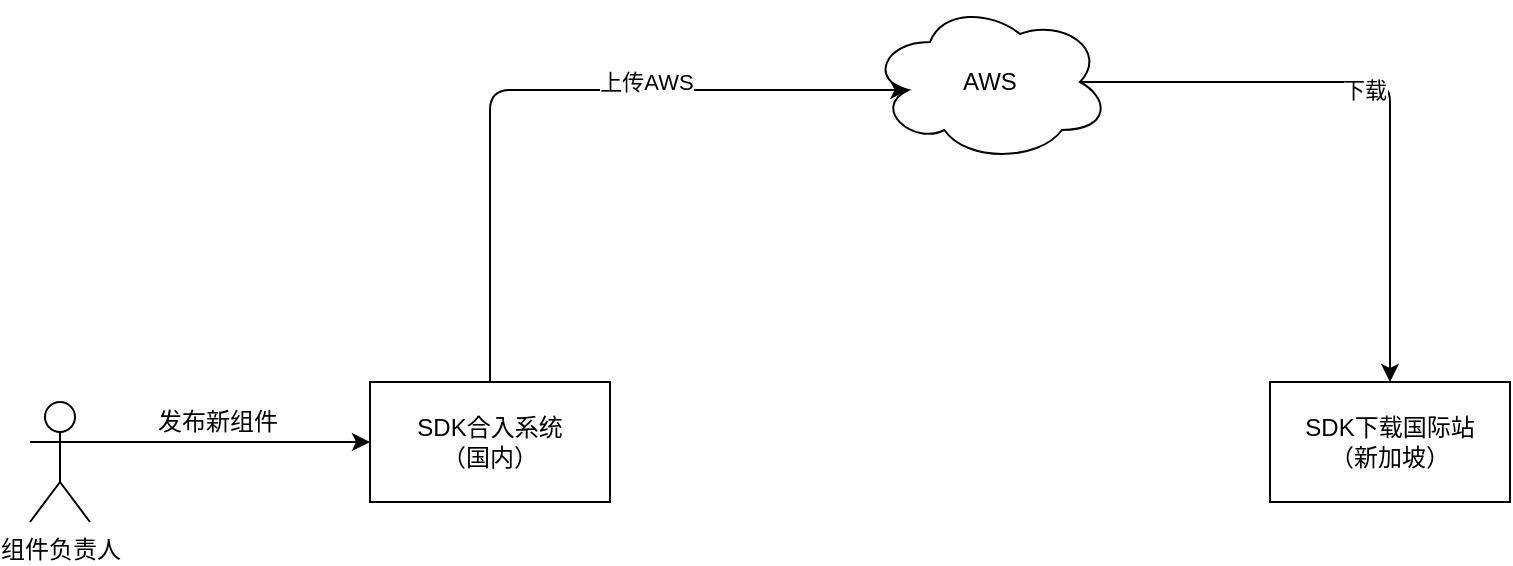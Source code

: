 <mxfile version="13.6.5" type="github">
  <diagram id="3sJmwWHuC3y5HuRblNoI" name="Page-1">
    <mxGraphModel dx="2893" dy="1041" grid="1" gridSize="10" guides="1" tooltips="1" connect="1" arrows="1" fold="1" page="1" pageScale="1" pageWidth="827" pageHeight="1169" math="0" shadow="0">
      <root>
        <mxCell id="0" />
        <mxCell id="1" parent="0" />
        <mxCell id="ATobDdn7_iabuAxhh3ML-1" value="SDK合入系统&lt;br&gt;（国内）" style="rounded=0;whiteSpace=wrap;html=1;" vertex="1" parent="1">
          <mxGeometry x="-60" y="360" width="120" height="60" as="geometry" />
        </mxCell>
        <mxCell id="ATobDdn7_iabuAxhh3ML-2" value="组件负责人" style="shape=umlActor;verticalLabelPosition=bottom;verticalAlign=top;html=1;outlineConnect=0;" vertex="1" parent="1">
          <mxGeometry x="-230" y="370" width="30" height="60" as="geometry" />
        </mxCell>
        <mxCell id="ATobDdn7_iabuAxhh3ML-3" value="" style="endArrow=classic;html=1;exitX=1;exitY=0.333;exitDx=0;exitDy=0;exitPerimeter=0;entryX=0;entryY=0.5;entryDx=0;entryDy=0;" edge="1" parent="1" source="ATobDdn7_iabuAxhh3ML-2" target="ATobDdn7_iabuAxhh3ML-1">
          <mxGeometry width="50" height="50" relative="1" as="geometry">
            <mxPoint x="160" y="560" as="sourcePoint" />
            <mxPoint x="210" y="510" as="targetPoint" />
          </mxGeometry>
        </mxCell>
        <mxCell id="ATobDdn7_iabuAxhh3ML-5" value="发布新组件" style="text;html=1;strokeColor=none;fillColor=none;align=center;verticalAlign=middle;whiteSpace=wrap;rounded=0;" vertex="1" parent="1">
          <mxGeometry x="-170" y="370" width="68" height="20" as="geometry" />
        </mxCell>
        <mxCell id="ATobDdn7_iabuAxhh3ML-8" value="AWS" style="ellipse;shape=cloud;whiteSpace=wrap;html=1;" vertex="1" parent="1">
          <mxGeometry x="190" y="170" width="120" height="80" as="geometry" />
        </mxCell>
        <mxCell id="ATobDdn7_iabuAxhh3ML-10" value="" style="endArrow=classic;html=1;entryX=0.16;entryY=0.55;entryDx=0;entryDy=0;entryPerimeter=0;exitX=0.5;exitY=0;exitDx=0;exitDy=0;edgeStyle=orthogonalEdgeStyle;" edge="1" parent="1" source="ATobDdn7_iabuAxhh3ML-1" target="ATobDdn7_iabuAxhh3ML-8">
          <mxGeometry width="50" height="50" relative="1" as="geometry">
            <mxPoint x="390" y="560" as="sourcePoint" />
            <mxPoint x="440" y="510" as="targetPoint" />
            <Array as="points">
              <mxPoint y="214" />
            </Array>
          </mxGeometry>
        </mxCell>
        <mxCell id="ATobDdn7_iabuAxhh3ML-11" value="上传AWS" style="edgeLabel;html=1;align=center;verticalAlign=middle;resizable=0;points=[];" vertex="1" connectable="0" parent="ATobDdn7_iabuAxhh3ML-10">
          <mxGeometry x="-0.113" y="-66" relative="1" as="geometry">
            <mxPoint x="66" y="-70" as="offset" />
          </mxGeometry>
        </mxCell>
        <mxCell id="ATobDdn7_iabuAxhh3ML-12" value="SDK下载国际站&lt;br&gt;（新加坡）" style="rounded=0;whiteSpace=wrap;html=1;" vertex="1" parent="1">
          <mxGeometry x="390" y="360" width="120" height="60" as="geometry" />
        </mxCell>
        <mxCell id="ATobDdn7_iabuAxhh3ML-13" value="" style="endArrow=classic;html=1;exitX=0.875;exitY=0.5;exitDx=0;exitDy=0;exitPerimeter=0;entryX=0.5;entryY=0;entryDx=0;entryDy=0;edgeStyle=orthogonalEdgeStyle;" edge="1" parent="1" source="ATobDdn7_iabuAxhh3ML-8" target="ATobDdn7_iabuAxhh3ML-12">
          <mxGeometry width="50" height="50" relative="1" as="geometry">
            <mxPoint x="390" y="560" as="sourcePoint" />
            <mxPoint x="440" y="510" as="targetPoint" />
            <Array as="points">
              <mxPoint x="450" y="210" />
            </Array>
          </mxGeometry>
        </mxCell>
        <mxCell id="ATobDdn7_iabuAxhh3ML-14" value="下载" style="edgeLabel;html=1;align=center;verticalAlign=middle;resizable=0;points=[];" vertex="1" connectable="0" parent="ATobDdn7_iabuAxhh3ML-13">
          <mxGeometry x="-0.069" y="-4" relative="1" as="geometry">
            <mxPoint as="offset" />
          </mxGeometry>
        </mxCell>
      </root>
    </mxGraphModel>
  </diagram>
</mxfile>
